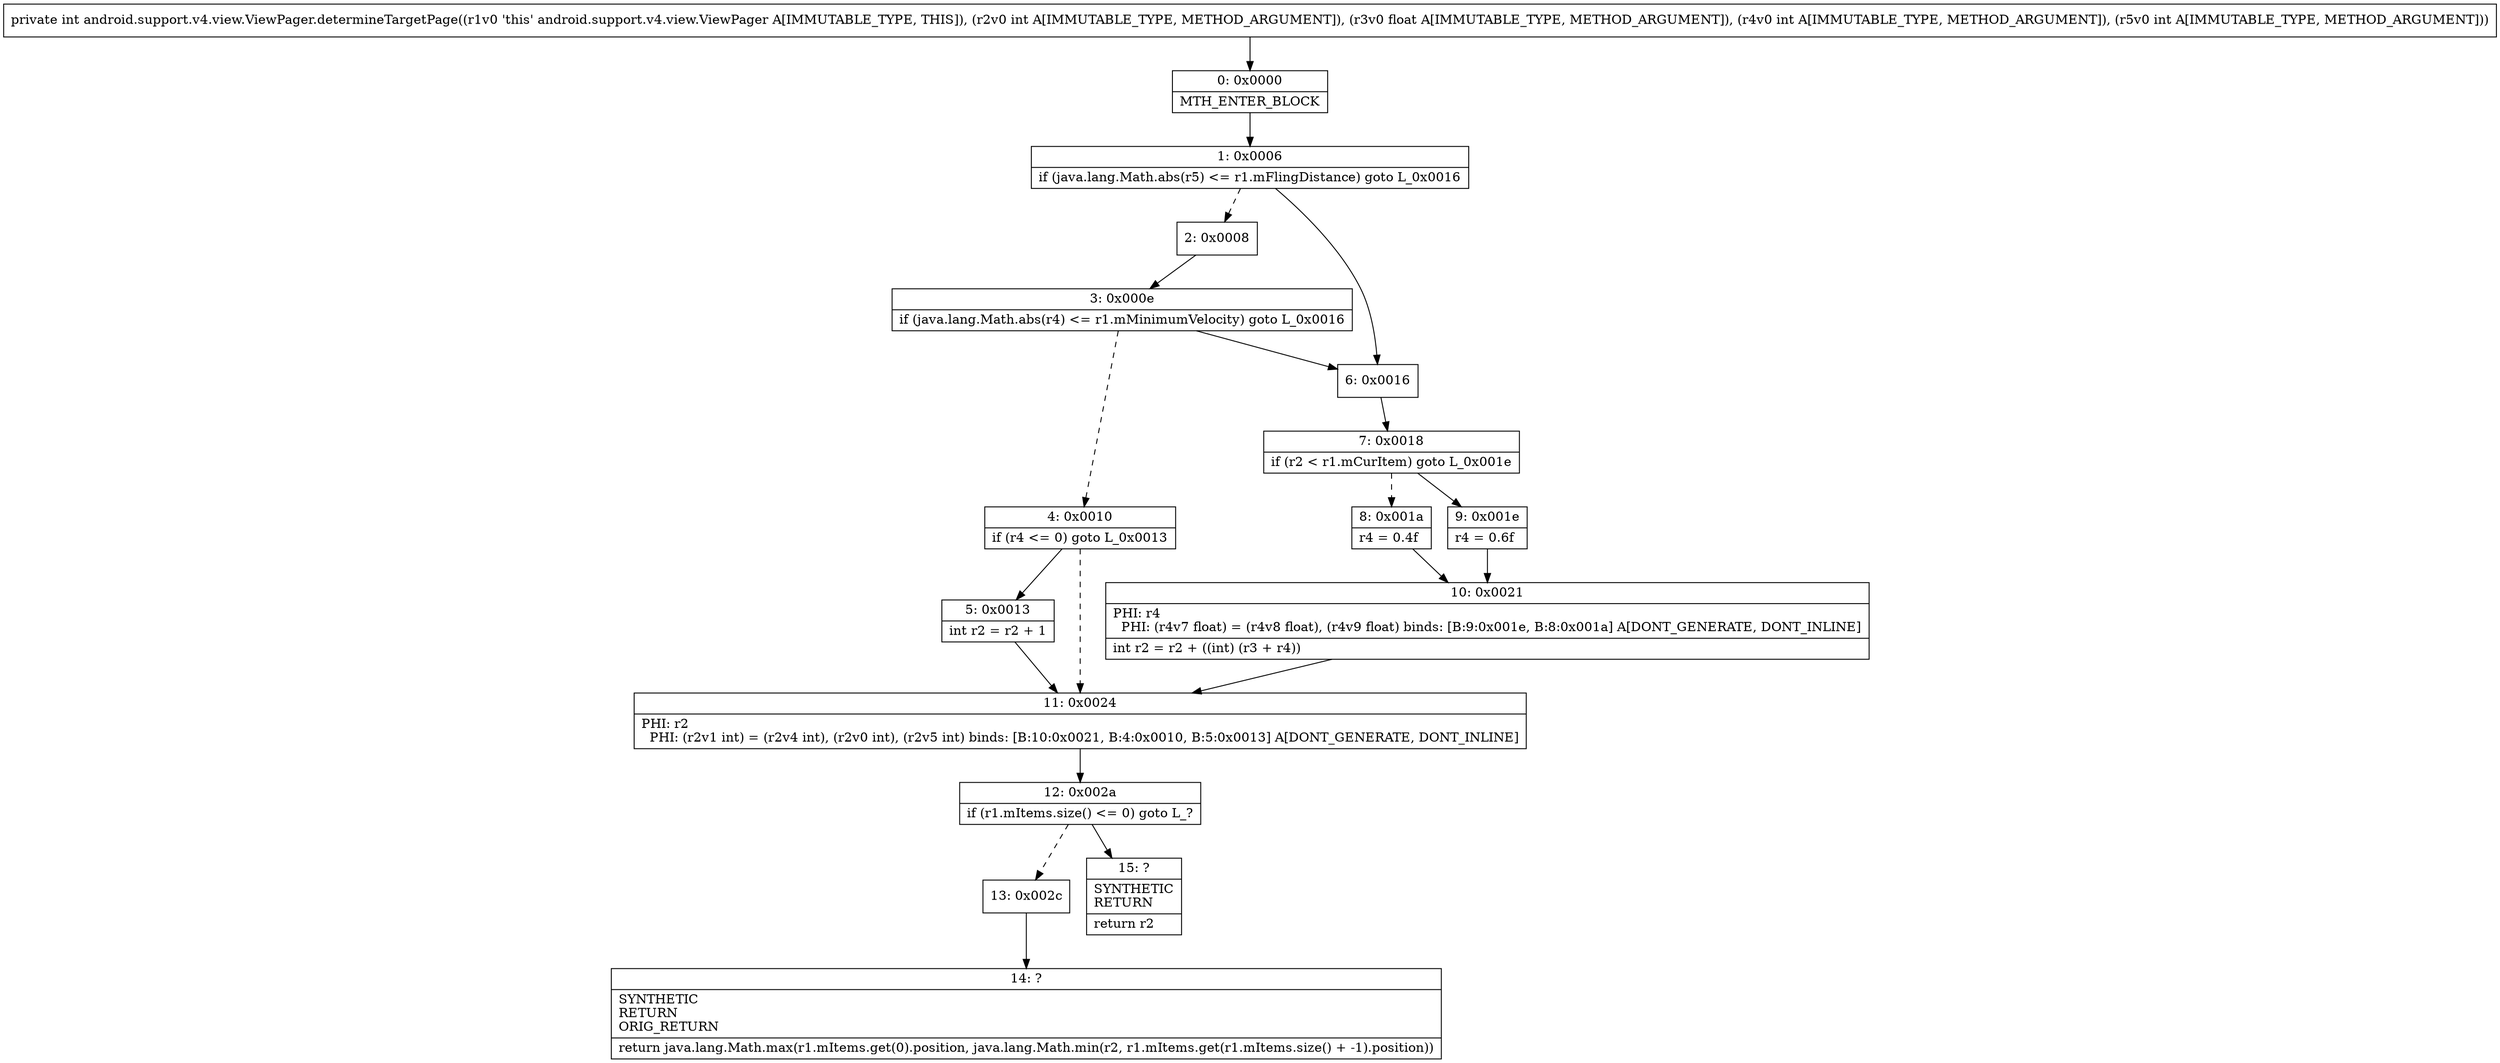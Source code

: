 digraph "CFG forandroid.support.v4.view.ViewPager.determineTargetPage(IFII)I" {
Node_0 [shape=record,label="{0\:\ 0x0000|MTH_ENTER_BLOCK\l}"];
Node_1 [shape=record,label="{1\:\ 0x0006|if (java.lang.Math.abs(r5) \<= r1.mFlingDistance) goto L_0x0016\l}"];
Node_2 [shape=record,label="{2\:\ 0x0008}"];
Node_3 [shape=record,label="{3\:\ 0x000e|if (java.lang.Math.abs(r4) \<= r1.mMinimumVelocity) goto L_0x0016\l}"];
Node_4 [shape=record,label="{4\:\ 0x0010|if (r4 \<= 0) goto L_0x0013\l}"];
Node_5 [shape=record,label="{5\:\ 0x0013|int r2 = r2 + 1\l}"];
Node_6 [shape=record,label="{6\:\ 0x0016}"];
Node_7 [shape=record,label="{7\:\ 0x0018|if (r2 \< r1.mCurItem) goto L_0x001e\l}"];
Node_8 [shape=record,label="{8\:\ 0x001a|r4 = 0.4f\l}"];
Node_9 [shape=record,label="{9\:\ 0x001e|r4 = 0.6f\l}"];
Node_10 [shape=record,label="{10\:\ 0x0021|PHI: r4 \l  PHI: (r4v7 float) = (r4v8 float), (r4v9 float) binds: [B:9:0x001e, B:8:0x001a] A[DONT_GENERATE, DONT_INLINE]\l|int r2 = r2 + ((int) (r3 + r4))\l}"];
Node_11 [shape=record,label="{11\:\ 0x0024|PHI: r2 \l  PHI: (r2v1 int) = (r2v4 int), (r2v0 int), (r2v5 int) binds: [B:10:0x0021, B:4:0x0010, B:5:0x0013] A[DONT_GENERATE, DONT_INLINE]\l}"];
Node_12 [shape=record,label="{12\:\ 0x002a|if (r1.mItems.size() \<= 0) goto L_?\l}"];
Node_13 [shape=record,label="{13\:\ 0x002c}"];
Node_14 [shape=record,label="{14\:\ ?|SYNTHETIC\lRETURN\lORIG_RETURN\l|return java.lang.Math.max(r1.mItems.get(0).position, java.lang.Math.min(r2, r1.mItems.get(r1.mItems.size() + \-1).position))\l}"];
Node_15 [shape=record,label="{15\:\ ?|SYNTHETIC\lRETURN\l|return r2\l}"];
MethodNode[shape=record,label="{private int android.support.v4.view.ViewPager.determineTargetPage((r1v0 'this' android.support.v4.view.ViewPager A[IMMUTABLE_TYPE, THIS]), (r2v0 int A[IMMUTABLE_TYPE, METHOD_ARGUMENT]), (r3v0 float A[IMMUTABLE_TYPE, METHOD_ARGUMENT]), (r4v0 int A[IMMUTABLE_TYPE, METHOD_ARGUMENT]), (r5v0 int A[IMMUTABLE_TYPE, METHOD_ARGUMENT])) }"];
MethodNode -> Node_0;
Node_0 -> Node_1;
Node_1 -> Node_2[style=dashed];
Node_1 -> Node_6;
Node_2 -> Node_3;
Node_3 -> Node_4[style=dashed];
Node_3 -> Node_6;
Node_4 -> Node_5;
Node_4 -> Node_11[style=dashed];
Node_5 -> Node_11;
Node_6 -> Node_7;
Node_7 -> Node_8[style=dashed];
Node_7 -> Node_9;
Node_8 -> Node_10;
Node_9 -> Node_10;
Node_10 -> Node_11;
Node_11 -> Node_12;
Node_12 -> Node_13[style=dashed];
Node_12 -> Node_15;
Node_13 -> Node_14;
}


